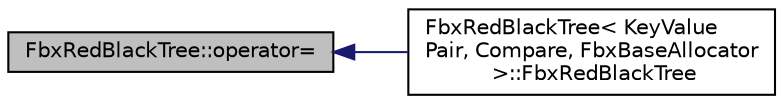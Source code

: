 digraph "FbxRedBlackTree::operator="
{
  edge [fontname="Helvetica",fontsize="10",labelfontname="Helvetica",labelfontsize="10"];
  node [fontname="Helvetica",fontsize="10",shape=record];
  rankdir="LR";
  Node52 [label="FbxRedBlackTree::operator=",height=0.2,width=0.4,color="black", fillcolor="grey75", style="filled", fontcolor="black"];
  Node52 -> Node53 [dir="back",color="midnightblue",fontsize="10",style="solid",fontname="Helvetica"];
  Node53 [label="FbxRedBlackTree\< KeyValue\lPair, Compare, FbxBaseAllocator\l \>::FbxRedBlackTree",height=0.2,width=0.4,color="black", fillcolor="white", style="filled",URL="$class_fbx_red_black_tree.html#a2c4ff0fca7f156a399bc83d3e8822485"];
}
